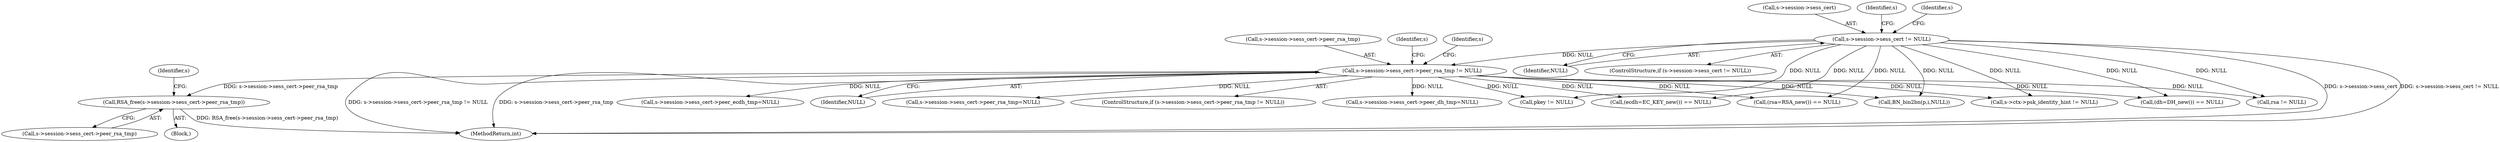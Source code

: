 digraph "0_openssl_b15f8769644b00ef7283521593360b7b2135cb63@API" {
"1000308" [label="(Call,RSA_free(s->session->sess_cert->peer_rsa_tmp))"];
"1000298" [label="(Call,s->session->sess_cert->peer_rsa_tmp != NULL)"];
"1000289" [label="(Call,s->session->sess_cert != NULL)"];
"1000465" [label="(Call,s->ctx->psk_identity_hint != NULL)"];
"1000320" [label="(Identifier,s)"];
"1000316" [label="(Call,s->session->sess_cert->peer_rsa_tmp=NULL)"];
"1000312" [label="(Identifier,s)"];
"1000308" [label="(Call,RSA_free(s->session->sess_cert->peer_rsa_tmp))"];
"1000936" [label="(Call,(dh=DH_new()) == NULL)"];
"1000290" [label="(Call,s->session->sess_cert)"];
"1000382" [label="(Identifier,s)"];
"1001423" [label="(Call,pkey != NULL)"];
"1000309" [label="(Call,s->session->sess_cert->peer_rsa_tmp)"];
"1000297" [label="(ControlStructure,if (s->session->sess_cert->peer_rsa_tmp != NULL))"];
"1001744" [label="(Call,rsa != NULL)"];
"1000298" [label="(Call,s->session->sess_cert->peer_rsa_tmp != NULL)"];
"1000342" [label="(Call,s->session->sess_cert->peer_dh_tmp=NULL)"];
"1001186" [label="(Call,(ecdh=EC_KEY_new()) == NULL)"];
"1000780" [label="(Call,(rsa=RSA_new()) == NULL)"];
"1000329" [label="(Identifier,s)"];
"1000306" [label="(Identifier,NULL)"];
"1000307" [label="(Block,)"];
"1000295" [label="(Identifier,NULL)"];
"1000288" [label="(ControlStructure,if (s->session->sess_cert != NULL))"];
"1000289" [label="(Call,s->session->sess_cert != NULL)"];
"1000551" [label="(Call,BN_bin2bn(p,i,NULL))"];
"1001771" [label="(MethodReturn,int)"];
"1000302" [label="(Identifier,s)"];
"1000299" [label="(Call,s->session->sess_cert->peer_rsa_tmp)"];
"1000368" [label="(Call,s->session->sess_cert->peer_ecdh_tmp=NULL)"];
"1000308" -> "1000307"  [label="AST: "];
"1000308" -> "1000309"  [label="CFG: "];
"1000309" -> "1000308"  [label="AST: "];
"1000320" -> "1000308"  [label="CFG: "];
"1000308" -> "1001771"  [label="DDG: RSA_free(s->session->sess_cert->peer_rsa_tmp)"];
"1000298" -> "1000308"  [label="DDG: s->session->sess_cert->peer_rsa_tmp"];
"1000298" -> "1000297"  [label="AST: "];
"1000298" -> "1000306"  [label="CFG: "];
"1000299" -> "1000298"  [label="AST: "];
"1000306" -> "1000298"  [label="AST: "];
"1000312" -> "1000298"  [label="CFG: "];
"1000329" -> "1000298"  [label="CFG: "];
"1000298" -> "1001771"  [label="DDG: s->session->sess_cert->peer_rsa_tmp != NULL"];
"1000298" -> "1001771"  [label="DDG: s->session->sess_cert->peer_rsa_tmp"];
"1000289" -> "1000298"  [label="DDG: NULL"];
"1000298" -> "1000316"  [label="DDG: NULL"];
"1000298" -> "1000342"  [label="DDG: NULL"];
"1000298" -> "1000368"  [label="DDG: NULL"];
"1000298" -> "1000465"  [label="DDG: NULL"];
"1000298" -> "1000551"  [label="DDG: NULL"];
"1000298" -> "1000780"  [label="DDG: NULL"];
"1000298" -> "1000936"  [label="DDG: NULL"];
"1000298" -> "1001186"  [label="DDG: NULL"];
"1000298" -> "1001423"  [label="DDG: NULL"];
"1000298" -> "1001744"  [label="DDG: NULL"];
"1000289" -> "1000288"  [label="AST: "];
"1000289" -> "1000295"  [label="CFG: "];
"1000290" -> "1000289"  [label="AST: "];
"1000295" -> "1000289"  [label="AST: "];
"1000302" -> "1000289"  [label="CFG: "];
"1000382" -> "1000289"  [label="CFG: "];
"1000289" -> "1001771"  [label="DDG: s->session->sess_cert"];
"1000289" -> "1001771"  [label="DDG: s->session->sess_cert != NULL"];
"1000289" -> "1000465"  [label="DDG: NULL"];
"1000289" -> "1000551"  [label="DDG: NULL"];
"1000289" -> "1000780"  [label="DDG: NULL"];
"1000289" -> "1000936"  [label="DDG: NULL"];
"1000289" -> "1001186"  [label="DDG: NULL"];
"1000289" -> "1001423"  [label="DDG: NULL"];
"1000289" -> "1001744"  [label="DDG: NULL"];
}
